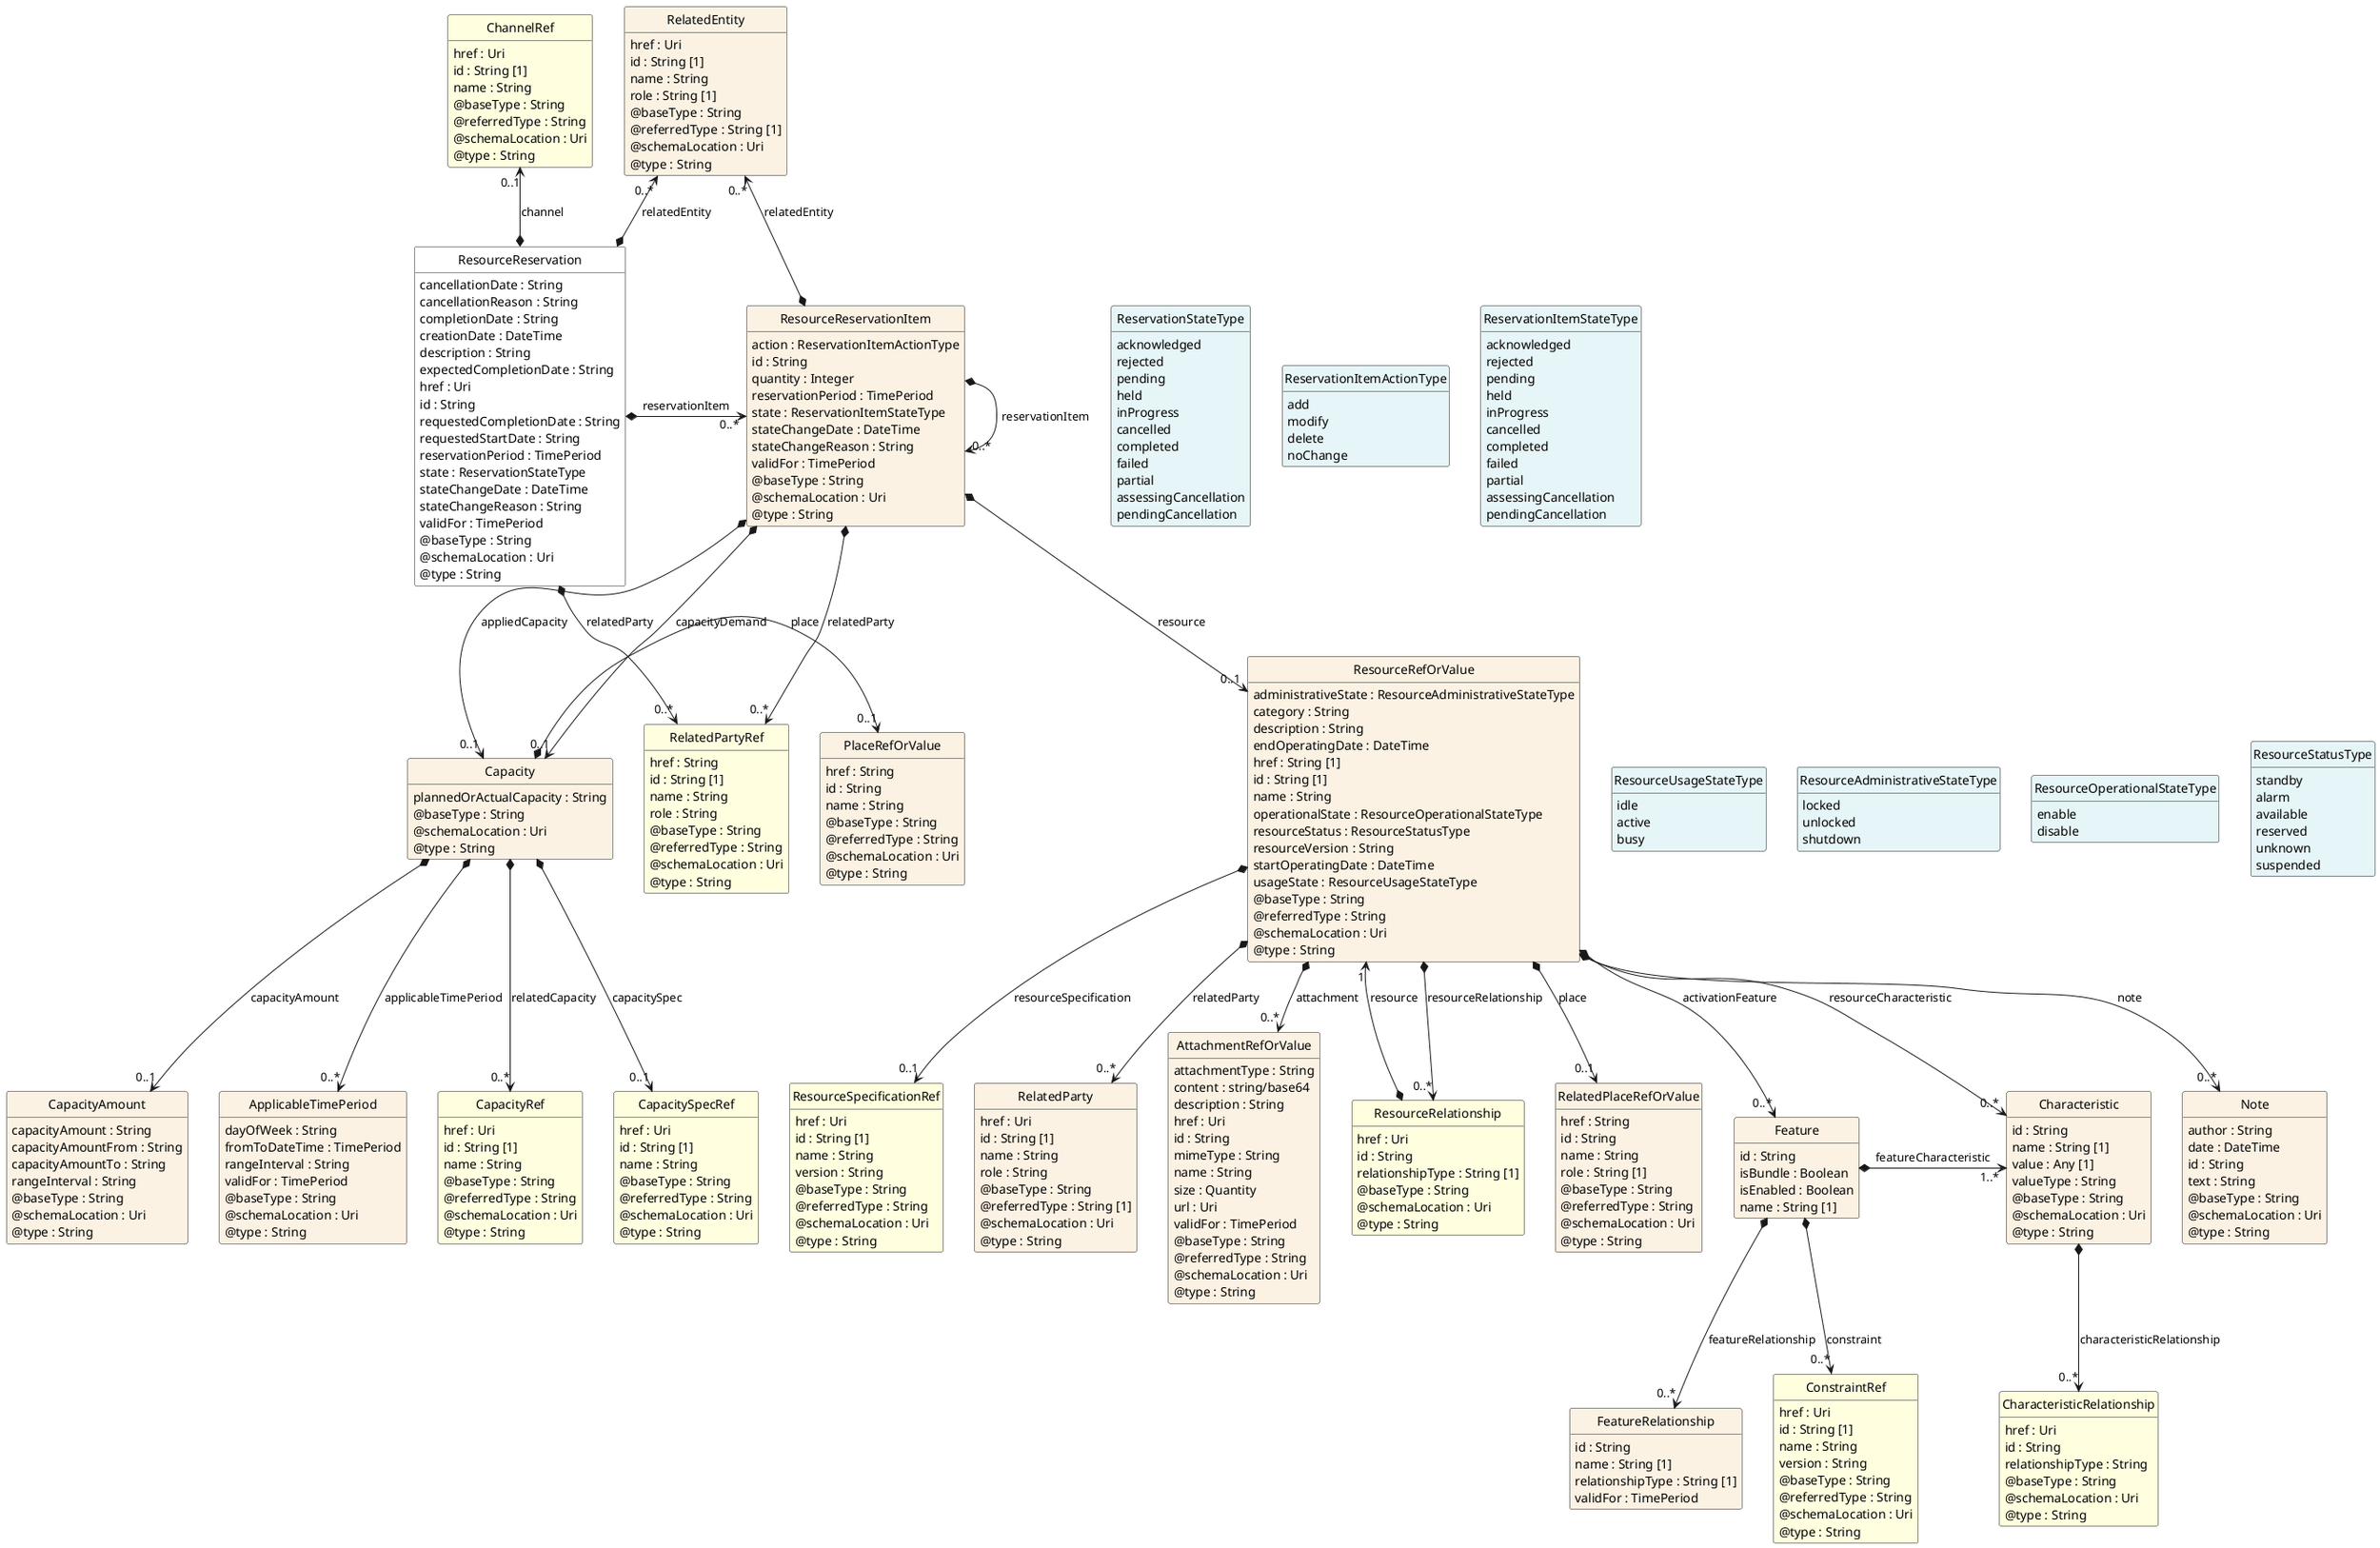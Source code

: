 @startuml
hide circle
hide methods
hide stereotype
show <<Enumeration>> stereotype
skinparam class {
   BackgroundColor<<Enumeration>> #E6F5F7
   BackgroundColor<<Ref>> #FFFFE0
   BackgroundColor<<Pivot>> #FFFFFFF
   BackgroundColor<<SimpleType>> #E2F0DA
   BackgroundColor #FCF2E3
}

class ResourceReservation <<Pivot>> {
    cancellationDate : String
    cancellationReason : String
    completionDate : String
    creationDate : DateTime
    description : String
    expectedCompletionDate : String
    href : Uri
    id : String
    requestedCompletionDate : String
    requestedStartDate : String
    reservationPeriod : TimePeriod
    state : ReservationStateType
    stateChangeDate : DateTime
    stateChangeReason : String
    validFor : TimePeriod
    @baseType : String
    @schemaLocation : Uri
    @type : String
}

class ResourceReservationItem  {
    action : ReservationItemActionType
    id : String
    quantity : Integer
    reservationPeriod : TimePeriod
    state : ReservationItemStateType
    stateChangeDate : DateTime
    stateChangeReason : String
    validFor : TimePeriod
    @baseType : String
    @schemaLocation : Uri
    @type : String
}

class ResourceRefOrValue  {
    administrativeState : ResourceAdministrativeStateType
    category : String
    description : String
    endOperatingDate : DateTime
    href : String [1]
    id : String [1]
    name : String
    operationalState : ResourceOperationalStateType
    resourceStatus : ResourceStatusType
    resourceVersion : String
    startOperatingDate : DateTime
    usageState : ResourceUsageStateType
    @baseType : String
    @referredType : String
    @schemaLocation : Uri
    @type : String
}

class Note  {
    author : String
    date : DateTime
    id : String
    text : String
    @baseType : String
    @schemaLocation : Uri
    @type : String
}

class Feature  {
    id : String
    isBundle : Boolean
    isEnabled : Boolean
    name : String [1]
}

class Characteristic  {
    id : String
    name : String [1]
    value : Any [1]
    valueType : String
    @baseType : String
    @schemaLocation : Uri
    @type : String
}

class CharacteristicRelationship  <<Ref>> {
    href : Uri
    id : String
    relationshipType : String
    @baseType : String
    @schemaLocation : Uri
    @type : String
}

class ConstraintRef  <<Ref>> {
    href : Uri
    id : String [1]
    name : String
    version : String
    @baseType : String
    @referredType : String
    @schemaLocation : Uri
    @type : String
}

class FeatureRelationship  {
    id : String
    name : String [1]
    relationshipType : String [1]
    validFor : TimePeriod
}

class ResourceSpecificationRef  <<Ref>> {
    href : Uri
    id : String [1]
    name : String
    version : String
    @baseType : String
    @referredType : String
    @schemaLocation : Uri
    @type : String
}

class RelatedParty  {
    href : Uri
    id : String [1]
    name : String
    role : String
    @baseType : String
    @referredType : String [1]
    @schemaLocation : Uri
    @type : String
}

class ResourceStatusType <<Enumeration>> {
    standby
    alarm
    available
    reserved
    unknown
    suspended
}

class ResourceUsageStateType <<Enumeration>> {
    idle
    active
    busy
}

class AttachmentRefOrValue  {
    attachmentType : String
    content : string/base64
    description : String
    href : Uri
    id : String
    mimeType : String
    name : String
    size : Quantity
    url : Uri
    validFor : TimePeriod
    @baseType : String
    @referredType : String
    @schemaLocation : Uri
    @type : String
}

class ResourceAdministrativeStateType <<Enumeration>> {
    locked
    unlocked
    shutdown
}

class ResourceRelationship  <<Ref>> {
    href : Uri
    id : String
    relationshipType : String [1]
    @baseType : String
    @schemaLocation : Uri
    @type : String
}

class ResourceOperationalStateType <<Enumeration>> {
    enable
    disable
}

class RelatedPlaceRefOrValue  {
    href : String
    id : String
    name : String
    role : String [1]
    @baseType : String
    @referredType : String
    @schemaLocation : Uri
    @type : String
}

class RelatedEntity  {
    href : Uri
    id : String [1]
    name : String
    role : String [1]
    @baseType : String
    @referredType : String [1]
    @schemaLocation : Uri
    @type : String
}

class RelatedPartyRef  <<Ref>> {
    href : String
    id : String [1]
    name : String
    role : String
    @baseType : String
    @referredType : String
    @schemaLocation : Uri
    @type : String
}

class Capacity  {
    plannedOrActualCapacity : String
    @baseType : String
    @schemaLocation : Uri
    @type : String
}

class ApplicableTimePeriod  {
    dayOfWeek : String
    fromToDateTime : TimePeriod
    rangeInterval : String
    validFor : TimePeriod
    @baseType : String
    @schemaLocation : Uri
    @type : String
}

class CapacityRef  <<Ref>> {
    href : Uri
    id : String [1]
    name : String
    @baseType : String
    @referredType : String
    @schemaLocation : Uri
    @type : String
}

class CapacitySpecRef  <<Ref>> {
    href : Uri
    id : String [1]
    name : String
    @baseType : String
    @referredType : String
    @schemaLocation : Uri
    @type : String
}

class PlaceRefOrValue  {
    href : String
    id : String
    name : String
    @baseType : String
    @referredType : String
    @schemaLocation : Uri
    @type : String
}

class CapacityAmount  {
    capacityAmount : String
    capacityAmountFrom : String
    capacityAmountTo : String
    rangeInterval : String
    @baseType : String
    @schemaLocation : Uri
    @type : String
}

class ReservationItemActionType <<Enumeration>> {
    add
    modify
    delete
    noChange
}

class ReservationItemStateType <<Enumeration>> {
    acknowledged
    rejected
    pending
    held
    inProgress
    cancelled
    completed
    failed
    partial
    assessingCancellation
    pendingCancellation
}

class ChannelRef  <<Ref>> {
    href : Uri
    id : String [1]
    name : String
    @baseType : String
    @referredType : String
    @schemaLocation : Uri
    @type : String
}

class ReservationStateType <<Enumeration>> {
    acknowledged
    rejected
    pending
    held
    inProgress
    cancelled
    completed
    failed
    partial
    assessingCancellation
    pendingCancellation
}

ResourceReservation *-right-> "0..*" ResourceReservationItem : reservationItem

RelatedEntity "0..*" <--* ResourceReservation : relatedEntity

RelatedEntity "0..*" <--* ResourceReservationItem : relatedEntity

ResourceReservationItem *-->  "0..*" RelatedPartyRef : relatedParty

ResourceReservation *-->  "0..*" RelatedPartyRef : relatedParty

ReservationStateType <-left[hidden]- ResourceReservation

ResourceReservationItem *-right-> "0..*" ResourceReservationItem : reservationItem

ResourceReservationItem -right[hidden]-> ReservationItemActionType

ReservationItemActionType -right[hidden]-> ReservationItemStateType

ResourceReservationItem *-->  "0..1" ResourceRefOrValue : resource

ResourceRefOrValue -right[hidden]-> ResourceUsageStateType

ResourceUsageStateType -right[hidden]-> ResourceAdministrativeStateType

ResourceAdministrativeStateType -right[hidden]-> ResourceOperationalStateType

ResourceOperationalStateType -right[hidden]-> ResourceStatusType

ResourceRefOrValue *-->  "0..*" ResourceRelationship : resourceRelationship

ResourceRefOrValue *-->  "0..*" Characteristic : resourceCharacteristic

ResourceRefOrValue *-->  "0..*" Feature : activationFeature

Feature *-right-> "1..*" Characteristic : featureCharacteristic

ResourceRefOrValue "1" <--* ResourceRelationship : resource

ResourceRefOrValue *-->  "0..*" Note : note

ResourceRefOrValue *-->  "0..1" RelatedPlaceRefOrValue : place

ResourceRefOrValue *-->  "0..*" AttachmentRefOrValue : attachment

ResourceRefOrValue *-->  "0..*" RelatedParty : relatedParty

ResourceRefOrValue *-->  "0..1" ResourceSpecificationRef : resourceSpecification

ResourceReservationItem *-->  "0..1" Capacity : capacityDemand

ResourceReservationItem *-->  "0..1" Capacity : appliedCapacity

RelatedPartyRef <-left[hidden]- Capacity

Capacity *-right-> "0..1" PlaceRefOrValue : place

Capacity *-->  "0..1" CapacityAmount : capacityAmount

Capacity *-->  "0..1" CapacitySpecRef : capacitySpec

Capacity *-->  "0..*" CapacityRef : relatedCapacity

Capacity *-->  "0..*" ApplicableTimePeriod : applicableTimePeriod

ChannelRef "0..1" <--* ResourceReservation : channel

Feature *-->  "0..*" FeatureRelationship : featureRelationship

Feature *-->  "0..*" ConstraintRef : constraint

Characteristic *-->  "0..*" CharacteristicRelationship : characteristicRelationship

@enduml